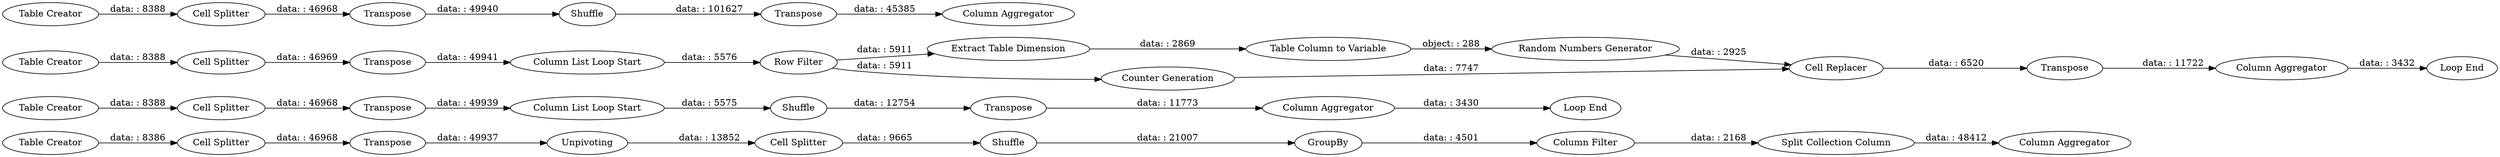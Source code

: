 digraph {
	"-5671519232679489534_35" [label="Cell Splitter"]
	"-5671519232679489534_33" [label="Split Collection Column"]
	"-5671519232679489534_50" [label="Cell Splitter"]
	"-5671519232679489534_46" [label=Shuffle]
	"-5671519232679489534_49" [label="Loop End"]
	"-5671519232679489534_10" [label="Cell Splitter"]
	"-5671519232679489534_42" [label="Column Aggregator"]
	"-5671519232679489534_17" [label="Random Numbers Generator"]
	"-5671519232679489534_44" [label="Column List Loop Start"]
	"-5671519232679489534_38" [label="Cell Splitter"]
	"-5671519232679489534_54" [label="Table Column to Variable"]
	"-5671519232679489534_1" [label="Table Creator"]
	"-5671519232679489534_53" [label="Row Filter"]
	"-5671519232679489534_34" [label="Column Aggregator"]
	"-5671519232679489534_28" [label=Transpose]
	"-5671519232679489534_57" [label="Column Aggregator"]
	"-5671519232679489534_12" [label="Column List Loop Start"]
	"-5671519232679489534_11" [label=Transpose]
	"-5671519232679489534_52" [label="Extract Table Dimension"]
	"-5671519232679489534_47" [label=Transpose]
	"-5671519232679489534_40" [label=Shuffle]
	"-5671519232679489534_55" [label="Counter Generation"]
	"-5671519232679489534_29" [label=Unpivoting]
	"-5671519232679489534_45" [label="Table Creator"]
	"-5671519232679489534_36" [label="Table Creator"]
	"-5671519232679489534_62" [label="Cell Splitter"]
	"-5671519232679489534_37" [label="Table Creator"]
	"-5671519232679489534_30" [label=Shuffle]
	"-5671519232679489534_39" [label=Transpose]
	"-5671519232679489534_58" [label=Transpose]
	"-5671519232679489534_32" [label=GroupBy]
	"-5671519232679489534_59" [label="Loop End"]
	"-5671519232679489534_63" [label="Column Filter"]
	"-5671519232679489534_41" [label=Transpose]
	"-5671519232679489534_48" [label="Column Aggregator"]
	"-5671519232679489534_56" [label="Cell Replacer"]
	"-5671519232679489534_43" [label=Transpose]
	"-5671519232679489534_58" -> "-5671519232679489534_57" [label="data: : 11722"]
	"-5671519232679489534_32" -> "-5671519232679489534_63" [label="data: : 4501"]
	"-5671519232679489534_1" -> "-5671519232679489534_10" [label="data: : 8388"]
	"-5671519232679489534_28" -> "-5671519232679489534_29" [label="data: : 49937"]
	"-5671519232679489534_47" -> "-5671519232679489534_48" [label="data: : 11773"]
	"-5671519232679489534_39" -> "-5671519232679489534_40" [label="data: : 49940"]
	"-5671519232679489534_63" -> "-5671519232679489534_33" [label="data: : 2168"]
	"-5671519232679489534_57" -> "-5671519232679489534_59" [label="data: : 3432"]
	"-5671519232679489534_29" -> "-5671519232679489534_62" [label="data: : 13852"]
	"-5671519232679489534_53" -> "-5671519232679489534_55" [label="data: : 5911"]
	"-5671519232679489534_53" -> "-5671519232679489534_52" [label="data: : 5911"]
	"-5671519232679489534_48" -> "-5671519232679489534_49" [label="data: : 3430"]
	"-5671519232679489534_43" -> "-5671519232679489534_44" [label="data: : 49939"]
	"-5671519232679489534_45" -> "-5671519232679489534_50" [label="data: : 8388"]
	"-5671519232679489534_44" -> "-5671519232679489534_46" [label="data: : 5575"]
	"-5671519232679489534_10" -> "-5671519232679489534_11" [label="data: : 46969"]
	"-5671519232679489534_33" -> "-5671519232679489534_34" [label="data: : 48412"]
	"-5671519232679489534_35" -> "-5671519232679489534_28" [label="data: : 46968"]
	"-5671519232679489534_38" -> "-5671519232679489534_39" [label="data: : 46968"]
	"-5671519232679489534_46" -> "-5671519232679489534_47" [label="data: : 12754"]
	"-5671519232679489534_30" -> "-5671519232679489534_32" [label="data: : 21007"]
	"-5671519232679489534_54" -> "-5671519232679489534_17" [label="object: : 288"]
	"-5671519232679489534_41" -> "-5671519232679489534_42" [label="data: : 45385"]
	"-5671519232679489534_37" -> "-5671519232679489534_38" [label="data: : 8388"]
	"-5671519232679489534_12" -> "-5671519232679489534_53" [label="data: : 5576"]
	"-5671519232679489534_11" -> "-5671519232679489534_12" [label="data: : 49941"]
	"-5671519232679489534_56" -> "-5671519232679489534_58" [label="data: : 6520"]
	"-5671519232679489534_50" -> "-5671519232679489534_43" [label="data: : 46968"]
	"-5671519232679489534_40" -> "-5671519232679489534_41" [label="data: : 101627"]
	"-5671519232679489534_62" -> "-5671519232679489534_30" [label="data: : 9665"]
	"-5671519232679489534_52" -> "-5671519232679489534_54" [label="data: : 2869"]
	"-5671519232679489534_36" -> "-5671519232679489534_35" [label="data: : 8386"]
	"-5671519232679489534_17" -> "-5671519232679489534_56" [label="data: : 2925"]
	"-5671519232679489534_55" -> "-5671519232679489534_56" [label="data: : 7747"]
	rankdir=LR
}
